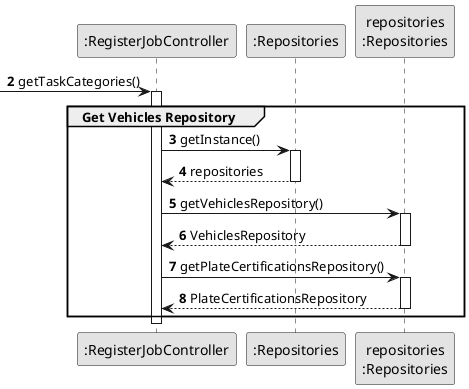 @startuml
skinparam monochrome true
skinparam packageStyle rectangle
skinparam shadowing false

autonumber

participant ":RegisterJobController" as CTRL
participant ":Repositories" as RepositorySingleton
participant "repositories\n:Repositories" as PLAT

autonumber 2

 -> CTRL : getTaskCategories()
autonumber 3
activate CTRL
    group Get Vehicles Repository

        CTRL -> RepositorySingleton : getInstance()
        activate RepositorySingleton

        RepositorySingleton --> CTRL: repositories
        deactivate RepositorySingleton

        CTRL -> PLAT : getVehiclesRepository()
        activate PLAT

        PLAT --> CTRL: VehiclesRepository
        deactivate PLAT

        CTRL -> PLAT : getPlateCertificationsRepository()

        activate PLAT

        PLAT --> CTRL: PlateCertificationsRepository
        deactivate PLAT

    end
deactivate CTRL


@enduml